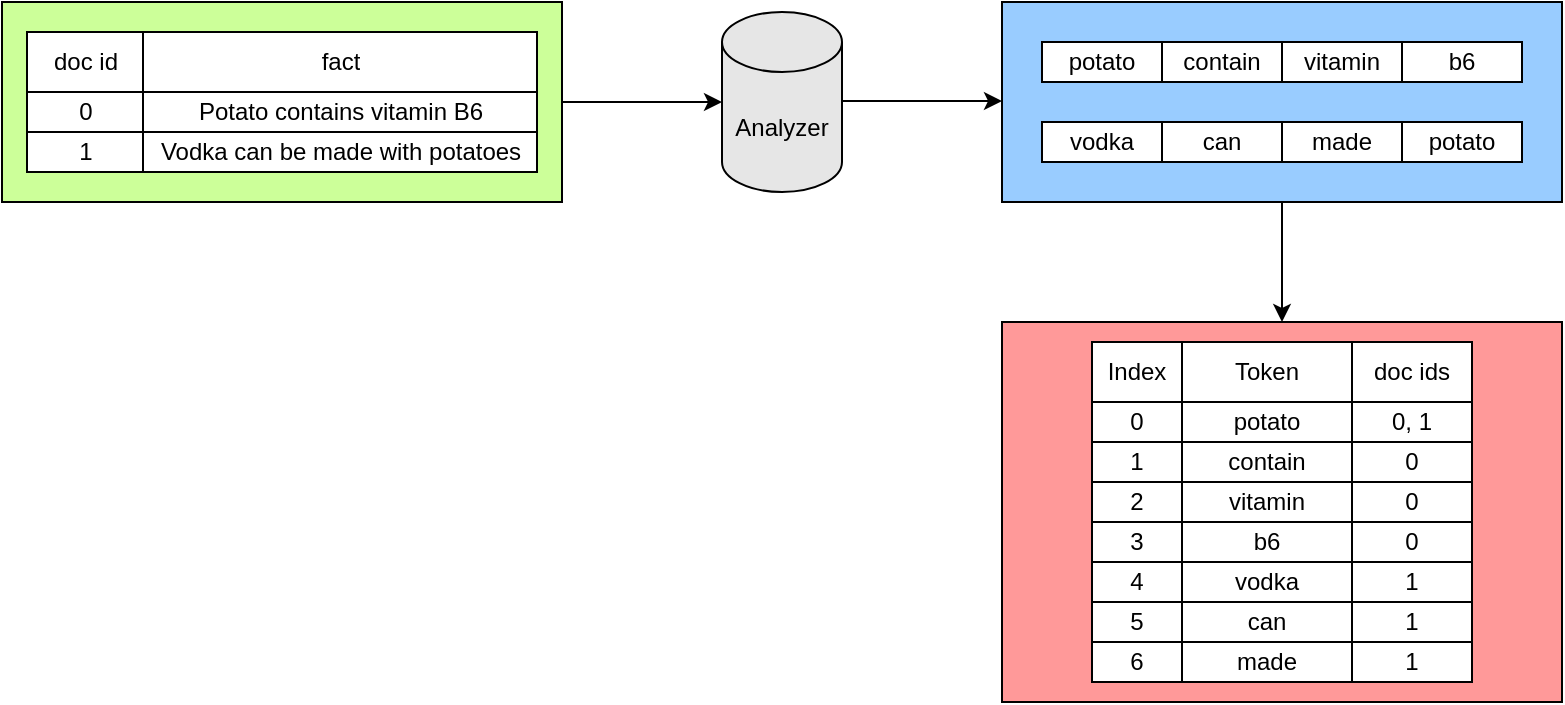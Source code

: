 <mxfile version="16.1.0" type="device"><diagram id="uKQTng71V5s25r32_x9X" name="Page-1"><mxGraphModel dx="1209" dy="617" grid="1" gridSize="10" guides="1" tooltips="1" connect="1" arrows="1" fold="1" page="1" pageScale="1" pageWidth="827" pageHeight="1169" math="0" shadow="0"><root><mxCell id="0"/><mxCell id="1" parent="0"/><mxCell id="3xwo9jAkR2fm01bP8fmU-1" value="" style="rounded=0;whiteSpace=wrap;html=1;fillColor=#CCFF99;" parent="1" vertex="1"><mxGeometry x="40" y="100" width="280" height="100" as="geometry"/></mxCell><mxCell id="3xwo9jAkR2fm01bP8fmU-5" value="" style="endArrow=classic;html=1;exitX=1;exitY=0.5;exitDx=0;exitDy=0;entryX=0;entryY=0.5;entryDx=0;entryDy=0;entryPerimeter=0;" parent="1" source="3xwo9jAkR2fm01bP8fmU-1" target="3xwo9jAkR2fm01bP8fmU-6" edge="1"><mxGeometry width="50" height="50" relative="1" as="geometry"><mxPoint x="350" y="140" as="sourcePoint"/><mxPoint x="400" y="120" as="targetPoint"/></mxGeometry></mxCell><mxCell id="3xwo9jAkR2fm01bP8fmU-6" value="Analyzer" style="shape=cylinder3;whiteSpace=wrap;html=1;boundedLbl=1;backgroundOutline=1;size=15;rounded=0;shadow=0;sketch=0;strokeColor=#000000;fillColor=#E6E6E6;" parent="1" vertex="1"><mxGeometry x="400" y="105" width="60" height="90" as="geometry"/></mxCell><mxCell id="3xwo9jAkR2fm01bP8fmU-27" value="" style="rounded=0;whiteSpace=wrap;html=1;shadow=0;sketch=0;strokeColor=#000000;fillColor=#FF9999;" parent="1" vertex="1"><mxGeometry x="540" y="260" width="280" height="190" as="geometry"/></mxCell><mxCell id="3xwo9jAkR2fm01bP8fmU-28" value="" style="shape=table;startSize=0;container=1;collapsible=0;childLayout=tableLayout;" parent="1" vertex="1"><mxGeometry x="52.5" y="115" width="255" height="70" as="geometry"/></mxCell><mxCell id="3xwo9jAkR2fm01bP8fmU-55" style="shape=partialRectangle;collapsible=0;dropTarget=0;pointerEvents=0;fillColor=none;top=0;left=0;bottom=0;right=0;points=[[0,0.5],[1,0.5]];portConstraint=eastwest;" parent="3xwo9jAkR2fm01bP8fmU-28" vertex="1"><mxGeometry width="255" height="30" as="geometry"/></mxCell><mxCell id="3xwo9jAkR2fm01bP8fmU-56" value="doc id" style="shape=partialRectangle;html=1;whiteSpace=wrap;connectable=0;overflow=hidden;fillColor=none;top=0;left=0;bottom=0;right=0;" parent="3xwo9jAkR2fm01bP8fmU-55" vertex="1"><mxGeometry width="58" height="30" as="geometry"/></mxCell><mxCell id="3xwo9jAkR2fm01bP8fmU-57" value="fact" style="shape=partialRectangle;html=1;whiteSpace=wrap;connectable=0;overflow=hidden;fillColor=none;top=0;left=0;bottom=0;right=0;" parent="3xwo9jAkR2fm01bP8fmU-55" vertex="1"><mxGeometry x="58" width="197" height="30" as="geometry"/></mxCell><mxCell id="3xwo9jAkR2fm01bP8fmU-29" value="" style="shape=partialRectangle;collapsible=0;dropTarget=0;pointerEvents=0;fillColor=none;top=0;left=0;bottom=0;right=0;points=[[0,0.5],[1,0.5]];portConstraint=eastwest;" parent="3xwo9jAkR2fm01bP8fmU-28" vertex="1"><mxGeometry y="30" width="255" height="20" as="geometry"/></mxCell><mxCell id="3xwo9jAkR2fm01bP8fmU-30" value="0" style="shape=partialRectangle;html=1;whiteSpace=wrap;connectable=0;overflow=hidden;fillColor=none;top=0;left=0;bottom=0;right=0;" parent="3xwo9jAkR2fm01bP8fmU-29" vertex="1"><mxGeometry width="58" height="20" as="geometry"/></mxCell><mxCell id="3xwo9jAkR2fm01bP8fmU-31" value="Potato contains vitamin B6" style="shape=partialRectangle;html=1;whiteSpace=wrap;connectable=0;overflow=hidden;fillColor=none;top=0;left=0;bottom=0;right=0;" parent="3xwo9jAkR2fm01bP8fmU-29" vertex="1"><mxGeometry x="58" width="197" height="20" as="geometry"/></mxCell><mxCell id="3xwo9jAkR2fm01bP8fmU-32" value="" style="shape=partialRectangle;collapsible=0;dropTarget=0;pointerEvents=0;fillColor=none;top=0;left=0;bottom=0;right=0;points=[[0,0.5],[1,0.5]];portConstraint=eastwest;" parent="3xwo9jAkR2fm01bP8fmU-28" vertex="1"><mxGeometry y="50" width="255" height="20" as="geometry"/></mxCell><mxCell id="3xwo9jAkR2fm01bP8fmU-33" value="1" style="shape=partialRectangle;html=1;whiteSpace=wrap;connectable=0;overflow=hidden;fillColor=none;top=0;left=0;bottom=0;right=0;" parent="3xwo9jAkR2fm01bP8fmU-32" vertex="1"><mxGeometry width="58" height="20" as="geometry"/></mxCell><mxCell id="3xwo9jAkR2fm01bP8fmU-34" value="Vodka can be made with potatoes" style="shape=partialRectangle;html=1;whiteSpace=wrap;connectable=0;overflow=hidden;fillColor=none;top=0;left=0;bottom=0;right=0;" parent="3xwo9jAkR2fm01bP8fmU-32" vertex="1"><mxGeometry x="58" width="197" height="20" as="geometry"/></mxCell><mxCell id="3xwo9jAkR2fm01bP8fmU-35" value="" style="shape=table;startSize=0;container=1;collapsible=0;childLayout=tableLayout;" parent="1" vertex="1"><mxGeometry x="585" y="270" width="190" height="170" as="geometry"/></mxCell><mxCell id="3xwo9jAkR2fm01bP8fmU-36" value="" style="shape=partialRectangle;collapsible=0;dropTarget=0;pointerEvents=0;fillColor=none;top=0;left=0;bottom=0;right=0;points=[[0,0.5],[1,0.5]];portConstraint=eastwest;" parent="3xwo9jAkR2fm01bP8fmU-35" vertex="1"><mxGeometry width="190" height="30" as="geometry"/></mxCell><mxCell id="3xwo9jAkR2fm01bP8fmU-37" value="Index" style="shape=partialRectangle;html=1;whiteSpace=wrap;connectable=0;overflow=hidden;fillColor=none;top=0;left=0;bottom=0;right=0;" parent="3xwo9jAkR2fm01bP8fmU-36" vertex="1"><mxGeometry width="45" height="30" as="geometry"><mxRectangle width="45" height="30" as="alternateBounds"/></mxGeometry></mxCell><mxCell id="3xwo9jAkR2fm01bP8fmU-38" value="Token" style="shape=partialRectangle;html=1;whiteSpace=wrap;connectable=0;overflow=hidden;fillColor=none;top=0;left=0;bottom=0;right=0;" parent="3xwo9jAkR2fm01bP8fmU-36" vertex="1"><mxGeometry x="45" width="85" height="30" as="geometry"><mxRectangle width="85" height="30" as="alternateBounds"/></mxGeometry></mxCell><mxCell id="3xwo9jAkR2fm01bP8fmU-39" value="doc ids" style="shape=partialRectangle;html=1;whiteSpace=wrap;connectable=0;overflow=hidden;fillColor=none;top=0;left=0;bottom=0;right=0;" parent="3xwo9jAkR2fm01bP8fmU-36" vertex="1"><mxGeometry x="130" width="60" height="30" as="geometry"><mxRectangle width="60" height="30" as="alternateBounds"/></mxGeometry></mxCell><mxCell id="3xwo9jAkR2fm01bP8fmU-40" value="" style="shape=partialRectangle;collapsible=0;dropTarget=0;pointerEvents=0;fillColor=none;top=0;left=0;bottom=0;right=0;points=[[0,0.5],[1,0.5]];portConstraint=eastwest;" parent="3xwo9jAkR2fm01bP8fmU-35" vertex="1"><mxGeometry y="30" width="190" height="20" as="geometry"/></mxCell><mxCell id="3xwo9jAkR2fm01bP8fmU-41" value="0" style="shape=partialRectangle;html=1;whiteSpace=wrap;connectable=0;overflow=hidden;fillColor=none;top=0;left=0;bottom=0;right=0;" parent="3xwo9jAkR2fm01bP8fmU-40" vertex="1"><mxGeometry width="45" height="20" as="geometry"><mxRectangle width="45" height="20" as="alternateBounds"/></mxGeometry></mxCell><mxCell id="3xwo9jAkR2fm01bP8fmU-42" value="potato" style="shape=partialRectangle;html=1;whiteSpace=wrap;connectable=0;overflow=hidden;fillColor=none;top=0;left=0;bottom=0;right=0;" parent="3xwo9jAkR2fm01bP8fmU-40" vertex="1"><mxGeometry x="45" width="85" height="20" as="geometry"><mxRectangle width="85" height="20" as="alternateBounds"/></mxGeometry></mxCell><mxCell id="3xwo9jAkR2fm01bP8fmU-43" value="0, 1" style="shape=partialRectangle;html=1;whiteSpace=wrap;connectable=0;overflow=hidden;fillColor=none;top=0;left=0;bottom=0;right=0;" parent="3xwo9jAkR2fm01bP8fmU-40" vertex="1"><mxGeometry x="130" width="60" height="20" as="geometry"><mxRectangle width="60" height="20" as="alternateBounds"/></mxGeometry></mxCell><mxCell id="3xwo9jAkR2fm01bP8fmU-44" value="" style="shape=partialRectangle;collapsible=0;dropTarget=0;pointerEvents=0;fillColor=none;top=0;left=0;bottom=0;right=0;points=[[0,0.5],[1,0.5]];portConstraint=eastwest;" parent="3xwo9jAkR2fm01bP8fmU-35" vertex="1"><mxGeometry y="50" width="190" height="20" as="geometry"/></mxCell><mxCell id="3xwo9jAkR2fm01bP8fmU-45" value="1" style="shape=partialRectangle;html=1;whiteSpace=wrap;connectable=0;overflow=hidden;fillColor=none;top=0;left=0;bottom=0;right=0;" parent="3xwo9jAkR2fm01bP8fmU-44" vertex="1"><mxGeometry width="45" height="20" as="geometry"><mxRectangle width="45" height="20" as="alternateBounds"/></mxGeometry></mxCell><mxCell id="3xwo9jAkR2fm01bP8fmU-46" value="contain" style="shape=partialRectangle;html=1;whiteSpace=wrap;connectable=0;overflow=hidden;fillColor=none;top=0;left=0;bottom=0;right=0;" parent="3xwo9jAkR2fm01bP8fmU-44" vertex="1"><mxGeometry x="45" width="85" height="20" as="geometry"><mxRectangle width="85" height="20" as="alternateBounds"/></mxGeometry></mxCell><mxCell id="3xwo9jAkR2fm01bP8fmU-47" value="0" style="shape=partialRectangle;html=1;whiteSpace=wrap;connectable=0;overflow=hidden;fillColor=none;top=0;left=0;bottom=0;right=0;" parent="3xwo9jAkR2fm01bP8fmU-44" vertex="1"><mxGeometry x="130" width="60" height="20" as="geometry"><mxRectangle width="60" height="20" as="alternateBounds"/></mxGeometry></mxCell><mxCell id="3xwo9jAkR2fm01bP8fmU-79" style="shape=partialRectangle;collapsible=0;dropTarget=0;pointerEvents=0;fillColor=none;top=0;left=0;bottom=0;right=0;points=[[0,0.5],[1,0.5]];portConstraint=eastwest;" parent="3xwo9jAkR2fm01bP8fmU-35" vertex="1"><mxGeometry y="70" width="190" height="20" as="geometry"/></mxCell><mxCell id="3xwo9jAkR2fm01bP8fmU-80" value="2" style="shape=partialRectangle;html=1;whiteSpace=wrap;connectable=0;overflow=hidden;fillColor=none;top=0;left=0;bottom=0;right=0;" parent="3xwo9jAkR2fm01bP8fmU-79" vertex="1"><mxGeometry width="45" height="20" as="geometry"><mxRectangle width="45" height="20" as="alternateBounds"/></mxGeometry></mxCell><mxCell id="3xwo9jAkR2fm01bP8fmU-81" value="vitamin" style="shape=partialRectangle;html=1;whiteSpace=wrap;connectable=0;overflow=hidden;fillColor=none;top=0;left=0;bottom=0;right=0;" parent="3xwo9jAkR2fm01bP8fmU-79" vertex="1"><mxGeometry x="45" width="85" height="20" as="geometry"><mxRectangle width="85" height="20" as="alternateBounds"/></mxGeometry></mxCell><mxCell id="3xwo9jAkR2fm01bP8fmU-82" value="0" style="shape=partialRectangle;html=1;whiteSpace=wrap;connectable=0;overflow=hidden;fillColor=none;top=0;left=0;bottom=0;right=0;" parent="3xwo9jAkR2fm01bP8fmU-79" vertex="1"><mxGeometry x="130" width="60" height="20" as="geometry"><mxRectangle width="60" height="20" as="alternateBounds"/></mxGeometry></mxCell><mxCell id="3xwo9jAkR2fm01bP8fmU-75" style="shape=partialRectangle;collapsible=0;dropTarget=0;pointerEvents=0;fillColor=none;top=0;left=0;bottom=0;right=0;points=[[0,0.5],[1,0.5]];portConstraint=eastwest;" parent="3xwo9jAkR2fm01bP8fmU-35" vertex="1"><mxGeometry y="90" width="190" height="20" as="geometry"/></mxCell><mxCell id="3xwo9jAkR2fm01bP8fmU-76" value="3" style="shape=partialRectangle;html=1;whiteSpace=wrap;connectable=0;overflow=hidden;fillColor=none;top=0;left=0;bottom=0;right=0;" parent="3xwo9jAkR2fm01bP8fmU-75" vertex="1"><mxGeometry width="45" height="20" as="geometry"><mxRectangle width="45" height="20" as="alternateBounds"/></mxGeometry></mxCell><mxCell id="3xwo9jAkR2fm01bP8fmU-77" value="b6" style="shape=partialRectangle;html=1;whiteSpace=wrap;connectable=0;overflow=hidden;fillColor=none;top=0;left=0;bottom=0;right=0;" parent="3xwo9jAkR2fm01bP8fmU-75" vertex="1"><mxGeometry x="45" width="85" height="20" as="geometry"><mxRectangle width="85" height="20" as="alternateBounds"/></mxGeometry></mxCell><mxCell id="3xwo9jAkR2fm01bP8fmU-78" value="0" style="shape=partialRectangle;html=1;whiteSpace=wrap;connectable=0;overflow=hidden;fillColor=none;top=0;left=0;bottom=0;right=0;" parent="3xwo9jAkR2fm01bP8fmU-75" vertex="1"><mxGeometry x="130" width="60" height="20" as="geometry"><mxRectangle width="60" height="20" as="alternateBounds"/></mxGeometry></mxCell><mxCell id="3xwo9jAkR2fm01bP8fmU-71" style="shape=partialRectangle;collapsible=0;dropTarget=0;pointerEvents=0;fillColor=none;top=0;left=0;bottom=0;right=0;points=[[0,0.5],[1,0.5]];portConstraint=eastwest;" parent="3xwo9jAkR2fm01bP8fmU-35" vertex="1"><mxGeometry y="110" width="190" height="20" as="geometry"/></mxCell><mxCell id="3xwo9jAkR2fm01bP8fmU-72" value="4" style="shape=partialRectangle;html=1;whiteSpace=wrap;connectable=0;overflow=hidden;fillColor=none;top=0;left=0;bottom=0;right=0;" parent="3xwo9jAkR2fm01bP8fmU-71" vertex="1"><mxGeometry width="45" height="20" as="geometry"><mxRectangle width="45" height="20" as="alternateBounds"/></mxGeometry></mxCell><mxCell id="3xwo9jAkR2fm01bP8fmU-73" value="vodka" style="shape=partialRectangle;html=1;whiteSpace=wrap;connectable=0;overflow=hidden;fillColor=none;top=0;left=0;bottom=0;right=0;" parent="3xwo9jAkR2fm01bP8fmU-71" vertex="1"><mxGeometry x="45" width="85" height="20" as="geometry"><mxRectangle width="85" height="20" as="alternateBounds"/></mxGeometry></mxCell><mxCell id="3xwo9jAkR2fm01bP8fmU-74" value="1" style="shape=partialRectangle;html=1;whiteSpace=wrap;connectable=0;overflow=hidden;fillColor=none;top=0;left=0;bottom=0;right=0;" parent="3xwo9jAkR2fm01bP8fmU-71" vertex="1"><mxGeometry x="130" width="60" height="20" as="geometry"><mxRectangle width="60" height="20" as="alternateBounds"/></mxGeometry></mxCell><mxCell id="fTGzQi_aCS1ZlAEDhyd_-2" style="shape=partialRectangle;collapsible=0;dropTarget=0;pointerEvents=0;fillColor=none;top=0;left=0;bottom=0;right=0;points=[[0,0.5],[1,0.5]];portConstraint=eastwest;" vertex="1" parent="3xwo9jAkR2fm01bP8fmU-35"><mxGeometry y="130" width="190" height="20" as="geometry"/></mxCell><mxCell id="fTGzQi_aCS1ZlAEDhyd_-3" value="5" style="shape=partialRectangle;html=1;whiteSpace=wrap;connectable=0;overflow=hidden;fillColor=none;top=0;left=0;bottom=0;right=0;" vertex="1" parent="fTGzQi_aCS1ZlAEDhyd_-2"><mxGeometry width="45" height="20" as="geometry"><mxRectangle width="45" height="20" as="alternateBounds"/></mxGeometry></mxCell><mxCell id="fTGzQi_aCS1ZlAEDhyd_-4" value="can" style="shape=partialRectangle;html=1;whiteSpace=wrap;connectable=0;overflow=hidden;fillColor=none;top=0;left=0;bottom=0;right=0;" vertex="1" parent="fTGzQi_aCS1ZlAEDhyd_-2"><mxGeometry x="45" width="85" height="20" as="geometry"><mxRectangle width="85" height="20" as="alternateBounds"/></mxGeometry></mxCell><mxCell id="fTGzQi_aCS1ZlAEDhyd_-5" value="1" style="shape=partialRectangle;html=1;whiteSpace=wrap;connectable=0;overflow=hidden;fillColor=none;top=0;left=0;bottom=0;right=0;" vertex="1" parent="fTGzQi_aCS1ZlAEDhyd_-2"><mxGeometry x="130" width="60" height="20" as="geometry"><mxRectangle width="60" height="20" as="alternateBounds"/></mxGeometry></mxCell><mxCell id="3xwo9jAkR2fm01bP8fmU-83" style="shape=partialRectangle;collapsible=0;dropTarget=0;pointerEvents=0;fillColor=none;top=0;left=0;bottom=0;right=0;points=[[0,0.5],[1,0.5]];portConstraint=eastwest;" parent="3xwo9jAkR2fm01bP8fmU-35" vertex="1"><mxGeometry y="150" width="190" height="20" as="geometry"/></mxCell><mxCell id="3xwo9jAkR2fm01bP8fmU-84" value="6" style="shape=partialRectangle;html=1;whiteSpace=wrap;connectable=0;overflow=hidden;fillColor=none;top=0;left=0;bottom=0;right=0;" parent="3xwo9jAkR2fm01bP8fmU-83" vertex="1"><mxGeometry width="45" height="20" as="geometry"><mxRectangle width="45" height="20" as="alternateBounds"/></mxGeometry></mxCell><mxCell id="3xwo9jAkR2fm01bP8fmU-85" value="made" style="shape=partialRectangle;html=1;whiteSpace=wrap;connectable=0;overflow=hidden;fillColor=none;top=0;left=0;bottom=0;right=0;" parent="3xwo9jAkR2fm01bP8fmU-83" vertex="1"><mxGeometry x="45" width="85" height="20" as="geometry"><mxRectangle width="85" height="20" as="alternateBounds"/></mxGeometry></mxCell><mxCell id="3xwo9jAkR2fm01bP8fmU-86" value="1" style="shape=partialRectangle;html=1;whiteSpace=wrap;connectable=0;overflow=hidden;fillColor=none;top=0;left=0;bottom=0;right=0;" parent="3xwo9jAkR2fm01bP8fmU-83" vertex="1"><mxGeometry x="130" width="60" height="20" as="geometry"><mxRectangle width="60" height="20" as="alternateBounds"/></mxGeometry></mxCell><mxCell id="3xwo9jAkR2fm01bP8fmU-87" style="edgeStyle=orthogonalEdgeStyle;rounded=0;orthogonalLoop=1;jettySize=auto;html=1;exitX=0.5;exitY=1;exitDx=0;exitDy=0;entryX=0.5;entryY=0;entryDx=0;entryDy=0;" parent="1" source="3xwo9jAkR2fm01bP8fmU-58" target="3xwo9jAkR2fm01bP8fmU-27" edge="1"><mxGeometry relative="1" as="geometry"/></mxCell><mxCell id="3xwo9jAkR2fm01bP8fmU-58" value="" style="rounded=0;whiteSpace=wrap;html=1;fillColor=#99CCFF;" parent="1" vertex="1"><mxGeometry x="540" y="100" width="280" height="100" as="geometry"/></mxCell><mxCell id="3xwo9jAkR2fm01bP8fmU-59" value="" style="shape=table;startSize=0;container=1;collapsible=0;childLayout=tableLayout;" parent="1" vertex="1"><mxGeometry x="560" y="120" width="240" height="20" as="geometry"/></mxCell><mxCell id="3xwo9jAkR2fm01bP8fmU-60" value="" style="shape=partialRectangle;collapsible=0;dropTarget=0;pointerEvents=0;fillColor=none;top=0;left=0;bottom=0;right=0;points=[[0,0.5],[1,0.5]];portConstraint=eastwest;" parent="3xwo9jAkR2fm01bP8fmU-59" vertex="1"><mxGeometry width="240" height="20" as="geometry"/></mxCell><mxCell id="3xwo9jAkR2fm01bP8fmU-61" value="potato" style="shape=partialRectangle;html=1;whiteSpace=wrap;connectable=0;overflow=hidden;fillColor=none;top=0;left=0;bottom=0;right=0;" parent="3xwo9jAkR2fm01bP8fmU-60" vertex="1"><mxGeometry width="60" height="20" as="geometry"/></mxCell><mxCell id="3xwo9jAkR2fm01bP8fmU-62" value="contain" style="shape=partialRectangle;html=1;whiteSpace=wrap;connectable=0;overflow=hidden;fillColor=none;top=0;left=0;bottom=0;right=0;" parent="3xwo9jAkR2fm01bP8fmU-60" vertex="1"><mxGeometry x="60" width="60" height="20" as="geometry"/></mxCell><mxCell id="3xwo9jAkR2fm01bP8fmU-63" value="vitamin" style="shape=partialRectangle;html=1;whiteSpace=wrap;connectable=0;overflow=hidden;fillColor=none;top=0;left=0;bottom=0;right=0;" parent="3xwo9jAkR2fm01bP8fmU-60" vertex="1"><mxGeometry x="120" width="60" height="20" as="geometry"/></mxCell><mxCell id="3xwo9jAkR2fm01bP8fmU-64" value="b6" style="shape=partialRectangle;html=1;whiteSpace=wrap;connectable=0;overflow=hidden;fillColor=none;top=0;left=0;bottom=0;right=0;" parent="3xwo9jAkR2fm01bP8fmU-60" vertex="1"><mxGeometry x="180" width="60" height="20" as="geometry"/></mxCell><mxCell id="3xwo9jAkR2fm01bP8fmU-65" value="" style="shape=table;startSize=0;container=1;collapsible=0;childLayout=tableLayout;" parent="1" vertex="1"><mxGeometry x="560" y="160" width="240" height="20" as="geometry"/></mxCell><mxCell id="3xwo9jAkR2fm01bP8fmU-66" value="" style="shape=partialRectangle;collapsible=0;dropTarget=0;pointerEvents=0;fillColor=none;top=0;left=0;bottom=0;right=0;points=[[0,0.5],[1,0.5]];portConstraint=eastwest;" parent="3xwo9jAkR2fm01bP8fmU-65" vertex="1"><mxGeometry width="240" height="20" as="geometry"/></mxCell><mxCell id="3xwo9jAkR2fm01bP8fmU-67" value="vodka" style="shape=partialRectangle;html=1;whiteSpace=wrap;connectable=0;overflow=hidden;fillColor=none;top=0;left=0;bottom=0;right=0;" parent="3xwo9jAkR2fm01bP8fmU-66" vertex="1"><mxGeometry width="60" height="20" as="geometry"><mxRectangle width="60" height="20" as="alternateBounds"/></mxGeometry></mxCell><mxCell id="fTGzQi_aCS1ZlAEDhyd_-1" value="can" style="shape=partialRectangle;html=1;whiteSpace=wrap;connectable=0;overflow=hidden;fillColor=none;top=0;left=0;bottom=0;right=0;" vertex="1" parent="3xwo9jAkR2fm01bP8fmU-66"><mxGeometry x="60" width="60" height="20" as="geometry"><mxRectangle width="60" height="20" as="alternateBounds"/></mxGeometry></mxCell><mxCell id="3xwo9jAkR2fm01bP8fmU-68" value="made" style="shape=partialRectangle;html=1;whiteSpace=wrap;connectable=0;overflow=hidden;fillColor=none;top=0;left=0;bottom=0;right=0;" parent="3xwo9jAkR2fm01bP8fmU-66" vertex="1"><mxGeometry x="120" width="60" height="20" as="geometry"><mxRectangle width="60" height="20" as="alternateBounds"/></mxGeometry></mxCell><mxCell id="3xwo9jAkR2fm01bP8fmU-69" value="potato" style="shape=partialRectangle;html=1;whiteSpace=wrap;connectable=0;overflow=hidden;fillColor=none;top=0;left=0;bottom=0;right=0;" parent="3xwo9jAkR2fm01bP8fmU-66" vertex="1"><mxGeometry x="180" width="60" height="20" as="geometry"><mxRectangle width="60" height="20" as="alternateBounds"/></mxGeometry></mxCell><mxCell id="3xwo9jAkR2fm01bP8fmU-88" value="" style="endArrow=classic;html=1;exitX=1;exitY=0.5;exitDx=0;exitDy=0;entryX=0;entryY=0.5;entryDx=0;entryDy=0;entryPerimeter=0;" parent="1" edge="1"><mxGeometry width="50" height="50" relative="1" as="geometry"><mxPoint x="460" y="149.5" as="sourcePoint"/><mxPoint x="540" y="149.5" as="targetPoint"/></mxGeometry></mxCell></root></mxGraphModel></diagram></mxfile>